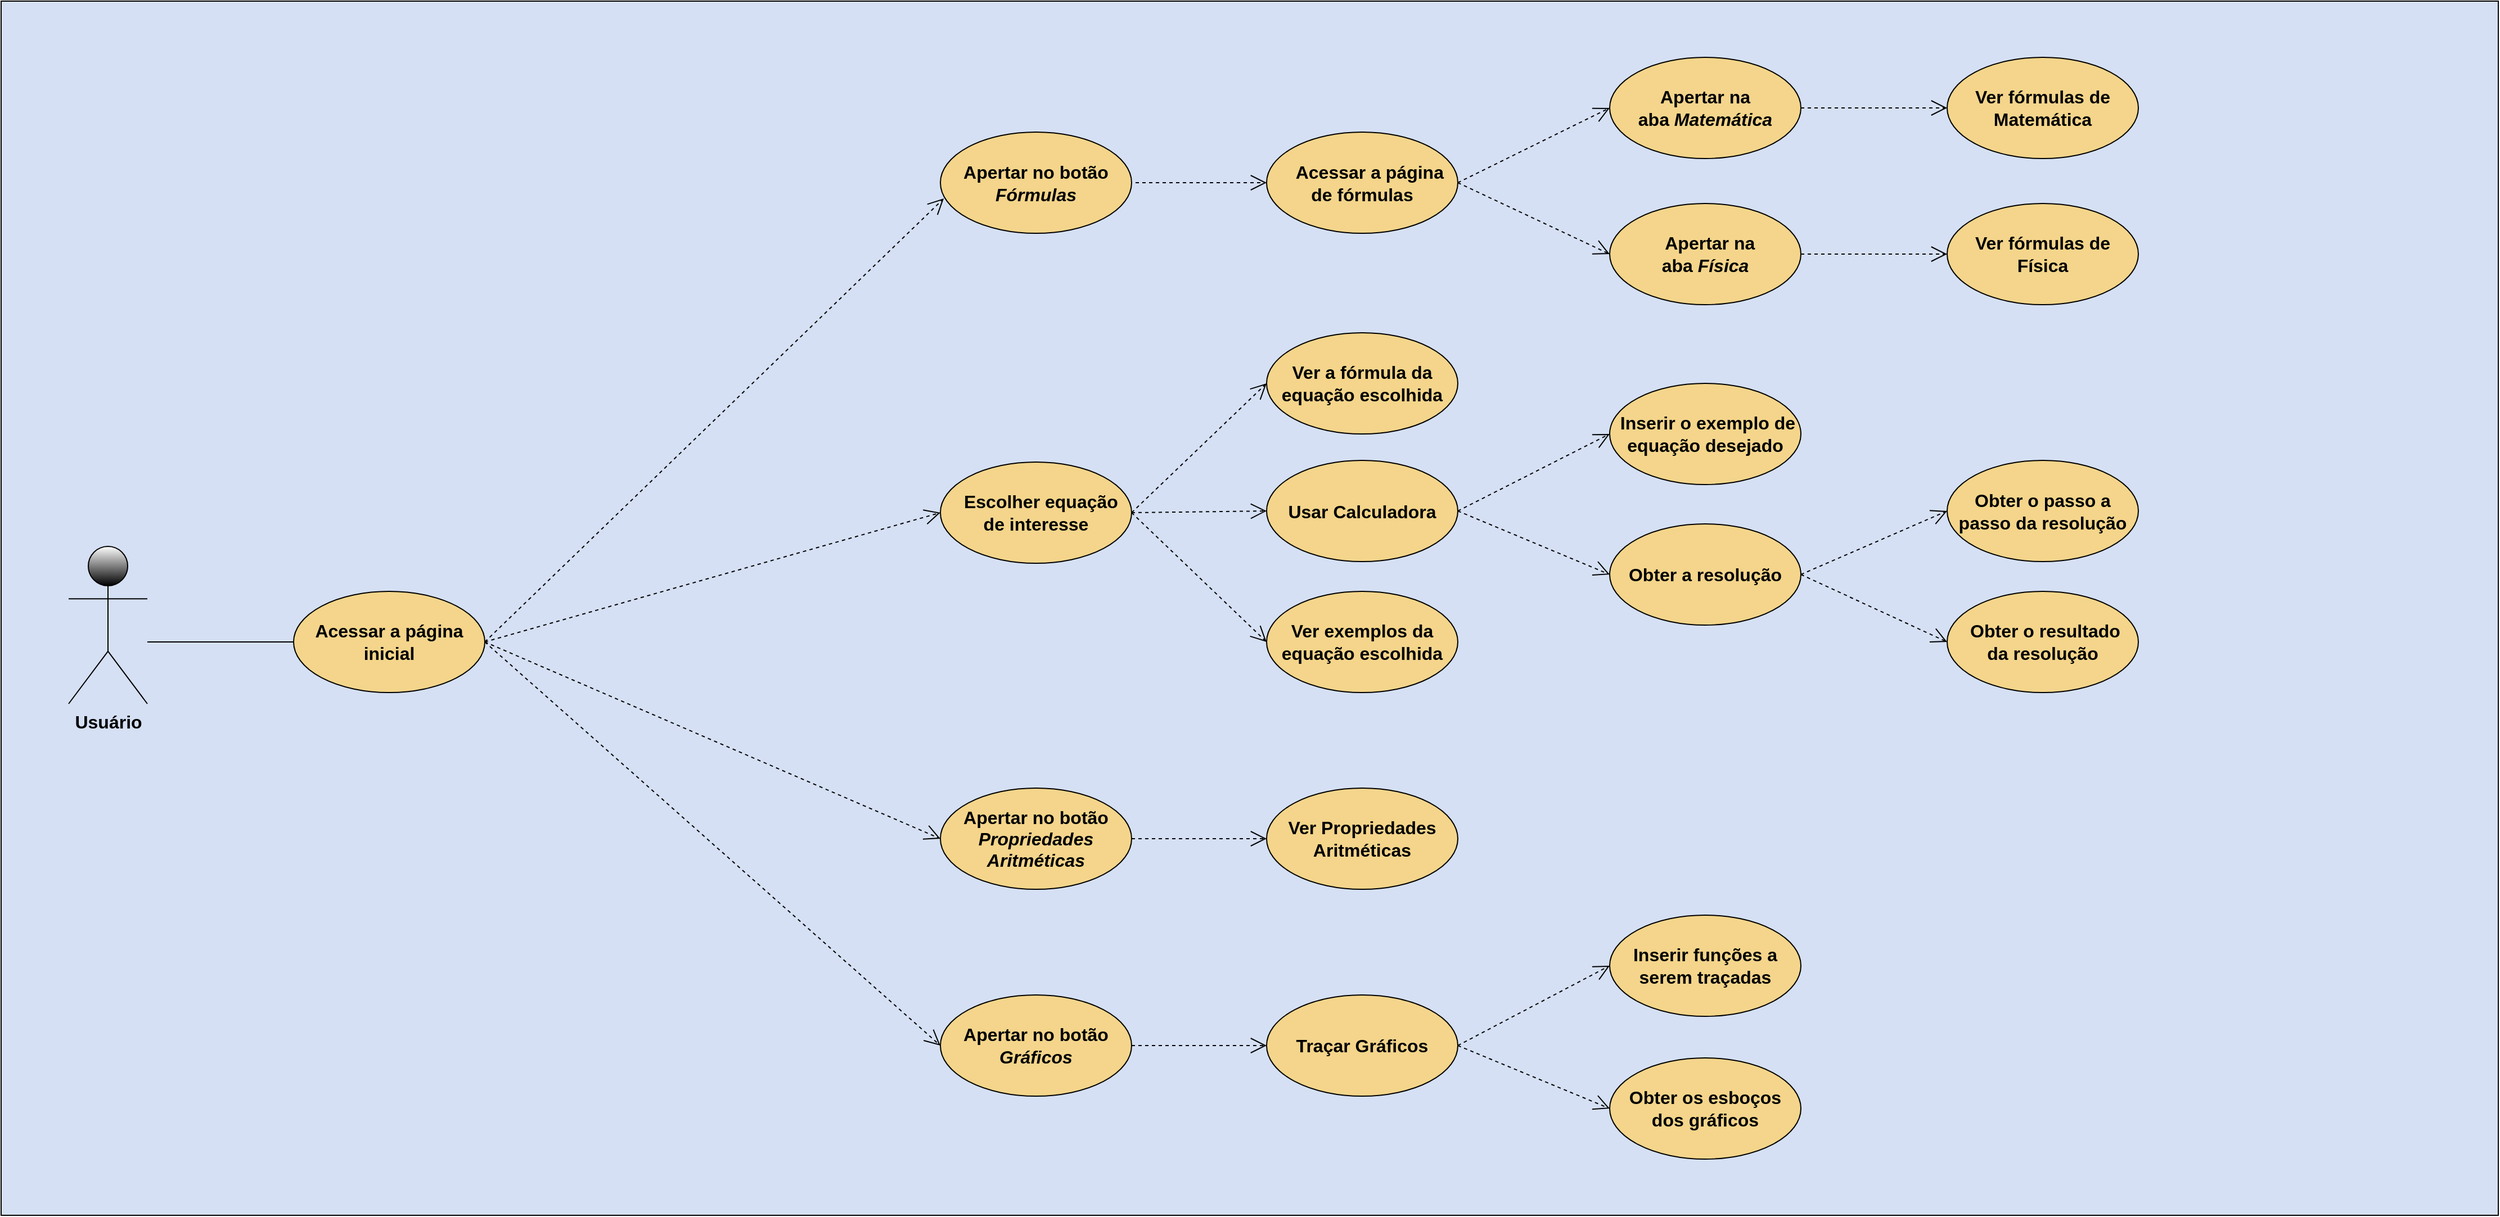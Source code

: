 <mxfile version="12.2.0" type="google" pages="1"><diagram id="8hX96dngQ7UvQWFekfMJ" name="Page-1"><mxGraphModel dx="1447" dy="2036" grid="1" gridSize="10" guides="1" tooltips="1" connect="1" arrows="1" fold="1" page="1" pageScale="1" pageWidth="827" pageHeight="1169" math="0" shadow="0"><root><mxCell id="0"/><mxCell id="1" parent="0"/><mxCell id="1Ve8rVDhpS7LAB9Z-r7l-7" value="" style="rounded=0;whiteSpace=wrap;html=1;fillColor=#D5E0F4;gradientColor=none;glass=0;shadow=0;comic=0;horizontal=1;" parent="1" vertex="1"><mxGeometry x="20" y="-230" width="2220" height="1080" as="geometry"/></mxCell><mxCell id="ty9Fuib25MKjbvo5HShc-1" value="&lt;b&gt;&lt;font style=&quot;font-size: 16px&quot;&gt;Usuário&lt;/font&gt;&lt;/b&gt;" style="shape=umlActor;verticalLabelPosition=bottom;labelBackgroundColor=#D5E0F4;verticalAlign=top;html=1;outlineConnect=0;gradientColor=#000000;" parent="1" vertex="1"><mxGeometry x="80" y="255" width="70" height="140" as="geometry"/></mxCell><mxCell id="1Ve8rVDhpS7LAB9Z-r7l-1" value="Apertar no botão &lt;i&gt;Fórmulas&lt;/i&gt;" style="ellipse;whiteSpace=wrap;html=1;fillColor=#F4D58B;fontSize=16;fontStyle=1" parent="1" vertex="1"><mxGeometry x="855" y="-113.5" width="170" height="90" as="geometry"/></mxCell><mxCell id="1Ve8rVDhpS7LAB9Z-r7l-2" value="&amp;nbsp; Escolher equação de interesse" style="ellipse;whiteSpace=wrap;html=1;fillColor=#F4D58B;fontSize=16;fontStyle=1" parent="1" vertex="1"><mxGeometry x="855" y="180" width="170" height="90" as="geometry"/></mxCell><mxCell id="1Ve8rVDhpS7LAB9Z-r7l-14" value="" style="endArrow=open;endFill=0;endSize=12;html=1;fontSize=16;entryX=0.018;entryY=0.656;entryDx=0;entryDy=0;entryPerimeter=0;dashed=1;startArrow=none;startFill=0;" parent="1" target="1Ve8rVDhpS7LAB9Z-r7l-1" edge="1"><mxGeometry width="160" relative="1" as="geometry"><mxPoint x="450" y="340" as="sourcePoint"/><mxPoint x="710" y="160" as="targetPoint"/></mxGeometry></mxCell><mxCell id="1Ve8rVDhpS7LAB9Z-r7l-18" value="Usar Calculadora" style="ellipse;whiteSpace=wrap;html=1;fillColor=#F4D58B;fontSize=16;fontStyle=1" parent="1" vertex="1"><mxGeometry x="1145" y="178.5" width="170" height="90" as="geometry"/></mxCell><mxCell id="1Ve8rVDhpS7LAB9Z-r7l-19" value="Traçar Gráficos" style="ellipse;whiteSpace=wrap;html=1;fillColor=#F4D58B;fontSize=16;fontStyle=1" parent="1" vertex="1"><mxGeometry x="1145" y="654" width="170" height="90" as="geometry"/></mxCell><mxCell id="1Ve8rVDhpS7LAB9Z-r7l-23" value="Obter os esboços dos gráficos" style="ellipse;whiteSpace=wrap;html=1;fillColor=#F4D58B;fontSize=16;fontStyle=1" parent="1" vertex="1"><mxGeometry x="1450" y="710" width="170" height="90" as="geometry"/></mxCell><mxCell id="1Ve8rVDhpS7LAB9Z-r7l-24" value="Inserir funções a serem traçadas" style="ellipse;whiteSpace=wrap;html=1;fillColor=#F4D58B;fontSize=16;fontStyle=1" parent="1" vertex="1"><mxGeometry x="1450" y="583" width="170" height="90" as="geometry"/></mxCell><mxCell id="1Ve8rVDhpS7LAB9Z-r7l-25" value="Apertar no botão &lt;i&gt;Gráficos&lt;/i&gt;" style="ellipse;whiteSpace=wrap;html=1;fillColor=#F4D58B;fontSize=16;fontStyle=1" parent="1" vertex="1"><mxGeometry x="855" y="654" width="170" height="90" as="geometry"/></mxCell><mxCell id="1Ve8rVDhpS7LAB9Z-r7l-28" value="Obter a resolução" style="ellipse;whiteSpace=wrap;html=1;fillColor=#F4D58B;fontSize=16;fontStyle=1" parent="1" vertex="1"><mxGeometry x="1450" y="235" width="170" height="90" as="geometry"/></mxCell><mxCell id="1Ve8rVDhpS7LAB9Z-r7l-31" value="" style="endArrow=open;endSize=12;dashed=1;html=1;labelBackgroundColor=#D5E0F4;fontSize=16;entryX=0;entryY=0.5;entryDx=0;entryDy=0;exitX=1;exitY=0.5;exitDx=0;exitDy=0;" parent="1" source="1Ve8rVDhpS7LAB9Z-r7l-2" target="1Ve8rVDhpS7LAB9Z-r7l-18" edge="1"><mxGeometry width="160" relative="1" as="geometry"><mxPoint x="1072.5" y="340" as="sourcePoint"/><mxPoint x="1232.5" y="340" as="targetPoint"/></mxGeometry></mxCell><mxCell id="1Ve8rVDhpS7LAB9Z-r7l-36" value="" style="endArrow=open;endSize=12;dashed=1;html=1;labelBackgroundColor=#D5E0F4;fontSize=16;exitX=1;exitY=0.5;exitDx=0;exitDy=0;entryX=0;entryY=0.5;entryDx=0;entryDy=0;" parent="1" source="1Ve8rVDhpS7LAB9Z-r7l-18" target="1Ve8rVDhpS7LAB9Z-r7l-28" edge="1"><mxGeometry width="160" relative="1" as="geometry"><mxPoint x="1422.5" y="340" as="sourcePoint"/><mxPoint x="1582.5" y="400" as="targetPoint"/></mxGeometry></mxCell><mxCell id="1Ve8rVDhpS7LAB9Z-r7l-37" value="Apertar no botão &lt;i&gt;Propriedades Aritméticas&lt;/i&gt;" style="ellipse;whiteSpace=wrap;html=1;fillColor=#F4D58B;fontSize=16;fontStyle=1" parent="1" vertex="1"><mxGeometry x="855" y="470" width="170" height="90" as="geometry"/></mxCell><mxCell id="1Ve8rVDhpS7LAB9Z-r7l-39" value="" style="endArrow=open;endFill=0;endSize=12;html=1;fontSize=16;entryX=0;entryY=0.5;entryDx=0;entryDy=0;startArrow=none;startFill=0;dashed=1;" parent="1" target="1Ve8rVDhpS7LAB9Z-r7l-37" edge="1"><mxGeometry width="160" relative="1" as="geometry"><mxPoint x="450" y="340" as="sourcePoint"/><mxPoint x="710.06" y="516" as="targetPoint"/></mxGeometry></mxCell><mxCell id="1Ve8rVDhpS7LAB9Z-r7l-40" value="" style="endArrow=open;endFill=0;endSize=12;html=1;fontSize=16;entryX=0;entryY=0.5;entryDx=0;entryDy=0;dashed=1;" parent="1" target="1Ve8rVDhpS7LAB9Z-r7l-25" edge="1"><mxGeometry width="160" relative="1" as="geometry"><mxPoint x="450" y="340" as="sourcePoint"/><mxPoint x="715.0" y="515" as="targetPoint"/></mxGeometry></mxCell><mxCell id="1Ve8rVDhpS7LAB9Z-r7l-41" value="" style="endArrow=open;endSize=12;dashed=1;html=1;labelBackgroundColor=#D5E0F4;fontSize=16;entryX=0;entryY=0.5;entryDx=0;entryDy=0;exitX=1;exitY=0.5;exitDx=0;exitDy=0;" parent="1" source="1Ve8rVDhpS7LAB9Z-r7l-25" target="1Ve8rVDhpS7LAB9Z-r7l-19" edge="1"><mxGeometry width="160" relative="1" as="geometry"><mxPoint x="1025" y="698" as="sourcePoint"/><mxPoint x="1205" y="698" as="targetPoint"/></mxGeometry></mxCell><mxCell id="1Ve8rVDhpS7LAB9Z-r7l-42" value="" style="endArrow=open;endSize=12;dashed=1;html=1;labelBackgroundColor=#D5E0F4;fontSize=16;exitX=1;exitY=0.5;exitDx=0;exitDy=0;entryX=0;entryY=0.5;entryDx=0;entryDy=0;" parent="1" source="1Ve8rVDhpS7LAB9Z-r7l-19" target="1Ve8rVDhpS7LAB9Z-r7l-24" edge="1"><mxGeometry width="160" relative="1" as="geometry"><mxPoint x="1375" y="699.0" as="sourcePoint"/><mxPoint x="1535" y="645.5" as="targetPoint"/></mxGeometry></mxCell><mxCell id="1Ve8rVDhpS7LAB9Z-r7l-43" value="" style="endArrow=open;endSize=12;dashed=1;html=1;labelBackgroundColor=#D5E0F4;fontSize=16;exitX=1;exitY=0.5;exitDx=0;exitDy=0;entryX=0;entryY=0.5;entryDx=0;entryDy=0;" parent="1" source="1Ve8rVDhpS7LAB9Z-r7l-19" target="1Ve8rVDhpS7LAB9Z-r7l-23" edge="1"><mxGeometry width="160" relative="1" as="geometry"><mxPoint x="1375" y="699" as="sourcePoint"/><mxPoint x="1535" y="759" as="targetPoint"/></mxGeometry></mxCell><mxCell id="NG38dH-DtBoQjAOGebyT-4" value="Apertar na aba&amp;nbsp;&lt;i&gt;Matemática&lt;/i&gt;" style="ellipse;whiteSpace=wrap;html=1;fillColor=#F4D58B;fontSize=16;fontStyle=1" parent="1" vertex="1"><mxGeometry x="1450" y="-180" width="170" height="90" as="geometry"/></mxCell><mxCell id="NG38dH-DtBoQjAOGebyT-6" value="" style="endArrow=open;endSize=12;dashed=1;html=1;labelBackgroundColor=#D5E0F4;fontSize=16;entryX=0;entryY=0.5;entryDx=0;entryDy=0;exitX=1;exitY=0.5;exitDx=0;exitDy=0;" parent="1" source="9iWM2V6WYz2EzjyKN09f-1" target="NG38dH-DtBoQjAOGebyT-4" edge="1"><mxGeometry width="160" relative="1" as="geometry"><mxPoint x="1026.5" y="-43.5" as="sourcePoint"/><mxPoint x="1186.5" y="-140" as="targetPoint"/></mxGeometry></mxCell><mxCell id="NG38dH-DtBoQjAOGebyT-8" value="" style="endArrow=open;endSize=12;dashed=1;html=1;labelBackgroundColor=#D5E0F4;fontSize=16;entryX=0;entryY=0.5;entryDx=0;entryDy=0;exitX=1;exitY=0.5;exitDx=0;exitDy=0;" parent="1" source="9iWM2V6WYz2EzjyKN09f-1" target="NG38dH-DtBoQjAOGebyT-9" edge="1"><mxGeometry width="160" relative="1" as="geometry"><mxPoint x="1026.5" y="-43.5" as="sourcePoint"/><mxPoint x="1186.5" y="53" as="targetPoint"/></mxGeometry></mxCell><mxCell id="NG38dH-DtBoQjAOGebyT-9" value="&amp;nbsp; Apertar na aba&amp;nbsp;&lt;i&gt;Física&lt;/i&gt;" style="ellipse;whiteSpace=wrap;html=1;fillColor=#F4D58B;fontSize=16;fontStyle=1" parent="1" vertex="1"><mxGeometry x="1450" y="-50" width="170" height="90" as="geometry"/></mxCell><mxCell id="9iWM2V6WYz2EzjyKN09f-1" value="&amp;nbsp; &amp;nbsp;Acessar a página de fórmulas" style="ellipse;whiteSpace=wrap;html=1;fillColor=#F4D58B;fontSize=16;fontStyle=1" parent="1" vertex="1"><mxGeometry x="1145" y="-113.5" width="170" height="90" as="geometry"/></mxCell><mxCell id="9iWM2V6WYz2EzjyKN09f-2" value="" style="endArrow=open;endSize=12;dashed=1;html=1;labelBackgroundColor=#D5E0F4;fontSize=16;entryX=0;entryY=0.5;entryDx=0;entryDy=0;" parent="1" target="9iWM2V6WYz2EzjyKN09f-1" edge="1"><mxGeometry width="160" relative="1" as="geometry"><mxPoint x="1028.5" y="-68.5" as="sourcePoint"/><mxPoint x="1208.5" y="-68.5" as="targetPoint"/></mxGeometry></mxCell><mxCell id="9iWM2V6WYz2EzjyKN09f-6" value="" style="endArrow=open;endSize=12;dashed=1;html=1;labelBackgroundColor=#D5E0F4;fontSize=16;entryX=0;entryY=0.5;entryDx=0;entryDy=0;exitX=1;exitY=0.5;exitDx=0;exitDy=0;" parent="1" source="ULCkPYoMsqLDjz1L-qw5-4" target="1Ve8rVDhpS7LAB9Z-r7l-2" edge="1"><mxGeometry width="160" relative="1" as="geometry"><mxPoint x="732.5" y="340" as="sourcePoint"/><mxPoint x="972.5" y="340" as="targetPoint"/></mxGeometry></mxCell><mxCell id="9iWM2V6WYz2EzjyKN09f-7" value="Ver a fórmula da equação escolhida" style="ellipse;whiteSpace=wrap;html=1;fillColor=#F4D58B;fontSize=16;fontStyle=1" parent="1" vertex="1"><mxGeometry x="1145" y="65" width="170" height="90" as="geometry"/></mxCell><mxCell id="9iWM2V6WYz2EzjyKN09f-10" value="Ver fórmulas de Matemática" style="ellipse;whiteSpace=wrap;html=1;fillColor=#F4D58B;fontSize=16;fontStyle=1" parent="1" vertex="1"><mxGeometry x="1750" y="-180" width="170" height="90" as="geometry"/></mxCell><mxCell id="9iWM2V6WYz2EzjyKN09f-11" value="" style="endArrow=open;endSize=12;dashed=1;html=1;labelBackgroundColor=#D5E0F4;fontSize=16;entryX=0;entryY=0.5;entryDx=0;entryDy=0;exitX=1;exitY=0.5;exitDx=0;exitDy=0;" parent="1" source="NG38dH-DtBoQjAOGebyT-4" target="9iWM2V6WYz2EzjyKN09f-10" edge="1"><mxGeometry width="160" relative="1" as="geometry"><mxPoint x="1325.0" y="-58.5" as="sourcePoint"/><mxPoint x="1495.0" y="-125" as="targetPoint"/></mxGeometry></mxCell><mxCell id="9iWM2V6WYz2EzjyKN09f-12" value="Ver fórmulas de Física" style="ellipse;whiteSpace=wrap;html=1;fillColor=#F4D58B;fontSize=16;fontStyle=1" parent="1" vertex="1"><mxGeometry x="1750" y="-50" width="170" height="90" as="geometry"/></mxCell><mxCell id="9iWM2V6WYz2EzjyKN09f-13" value="" style="endArrow=open;endSize=12;dashed=1;html=1;labelBackgroundColor=#D5E0F4;fontSize=16;entryX=0;entryY=0.5;entryDx=0;entryDy=0;exitX=1;exitY=0.5;exitDx=0;exitDy=0;" parent="1" source="NG38dH-DtBoQjAOGebyT-9" target="9iWM2V6WYz2EzjyKN09f-12" edge="1"><mxGeometry width="160" relative="1" as="geometry"><mxPoint x="1325.0" y="-58.5" as="sourcePoint"/><mxPoint x="1495.0" y="31.5" as="targetPoint"/></mxGeometry></mxCell><mxCell id="9iWM2V6WYz2EzjyKN09f-14" value="" style="endArrow=open;endSize=12;dashed=1;html=1;labelBackgroundColor=#D5E0F4;fontSize=16;entryX=0;entryY=0.5;entryDx=0;entryDy=0;exitX=1;exitY=0.5;exitDx=0;exitDy=0;" parent="1" source="1Ve8rVDhpS7LAB9Z-r7l-2" target="9iWM2V6WYz2EzjyKN09f-7" edge="1"><mxGeometry width="160" relative="1" as="geometry"><mxPoint x="1022.5" y="338" as="sourcePoint"/><mxPoint x="1192.5" y="338" as="targetPoint"/></mxGeometry></mxCell><mxCell id="9iWM2V6WYz2EzjyKN09f-15" value="Ver exemplos da equação escolhida" style="ellipse;whiteSpace=wrap;html=1;fillColor=#F4D58B;fontSize=16;fontStyle=1" parent="1" vertex="1"><mxGeometry x="1145" y="295" width="170" height="90" as="geometry"/></mxCell><mxCell id="9iWM2V6WYz2EzjyKN09f-16" value="" style="endArrow=open;endSize=12;dashed=1;html=1;labelBackgroundColor=#D5E0F4;fontSize=16;entryX=0;entryY=0.5;entryDx=0;entryDy=0;exitX=1;exitY=0.5;exitDx=0;exitDy=0;" parent="1" source="1Ve8rVDhpS7LAB9Z-r7l-2" target="9iWM2V6WYz2EzjyKN09f-15" edge="1"><mxGeometry width="160" relative="1" as="geometry"><mxPoint x="1032.5" y="350" as="sourcePoint"/><mxPoint x="1202.5" y="350" as="targetPoint"/></mxGeometry></mxCell><mxCell id="1Ve8rVDhpS7LAB9Z-r7l-27" value="&amp;nbsp;Inserir o exemplo de equação desejado" style="ellipse;whiteSpace=wrap;html=1;fillColor=#F4D58B;fontSize=16;fontStyle=1" parent="1" vertex="1"><mxGeometry x="1450" y="110" width="170" height="90" as="geometry"/></mxCell><mxCell id="9iWM2V6WYz2EzjyKN09f-17" value="" style="endArrow=open;endSize=12;dashed=1;html=1;labelBackgroundColor=#D5E0F4;fontSize=16;exitX=1;exitY=0.5;exitDx=0;exitDy=0;entryX=0;entryY=0.5;entryDx=0;entryDy=0;" parent="1" source="1Ve8rVDhpS7LAB9Z-r7l-18" target="1Ve8rVDhpS7LAB9Z-r7l-27" edge="1"><mxGeometry width="160" relative="1" as="geometry"><mxPoint x="1362.5" y="340" as="sourcePoint"/><mxPoint x="1582.5" y="285" as="targetPoint"/></mxGeometry></mxCell><mxCell id="9iWM2V6WYz2EzjyKN09f-18" value="" style="endArrow=open;endSize=12;dashed=1;html=1;labelBackgroundColor=#D5E0F4;fontSize=16;entryX=0;entryY=0.5;entryDx=0;entryDy=0;exitX=1;exitY=0.5;exitDx=0;exitDy=0;" parent="1" source="1Ve8rVDhpS7LAB9Z-r7l-28" target="9iWM2V6WYz2EzjyKN09f-19" edge="1"><mxGeometry width="160" relative="1" as="geometry"><mxPoint x="1660.5" y="400" as="sourcePoint"/><mxPoint x="1788.5" y="460" as="targetPoint"/></mxGeometry></mxCell><mxCell id="9iWM2V6WYz2EzjyKN09f-19" value="Obter o passo a passo da resolução" style="ellipse;whiteSpace=wrap;html=1;fillColor=#F4D58B;fontSize=16;fontStyle=1" parent="1" vertex="1"><mxGeometry x="1750" y="178.5" width="170" height="90" as="geometry"/></mxCell><mxCell id="9iWM2V6WYz2EzjyKN09f-20" value="&amp;nbsp; Obter o resultado&amp;nbsp; da resolução" style="ellipse;whiteSpace=wrap;html=1;fillColor=#F4D58B;fontSize=16;fontStyle=1" parent="1" vertex="1"><mxGeometry x="1750" y="295" width="170" height="90" as="geometry"/></mxCell><mxCell id="9iWM2V6WYz2EzjyKN09f-21" value="" style="endArrow=open;endSize=12;dashed=1;html=1;labelBackgroundColor=#D5E0F4;fontSize=16;entryX=0;entryY=0.5;entryDx=0;entryDy=0;exitX=1;exitY=0.5;exitDx=0;exitDy=0;" parent="1" source="1Ve8rVDhpS7LAB9Z-r7l-28" target="9iWM2V6WYz2EzjyKN09f-20" edge="1"><mxGeometry width="160" relative="1" as="geometry"><mxPoint x="1670.5" y="410" as="sourcePoint"/><mxPoint x="1757.5" y="360" as="targetPoint"/></mxGeometry></mxCell><mxCell id="9iWM2V6WYz2EzjyKN09f-22" value="Ver Propriedades Aritméticas" style="ellipse;whiteSpace=wrap;html=1;fillColor=#F4D58B;fontSize=16;fontStyle=1" parent="1" vertex="1"><mxGeometry x="1145" y="470" width="170" height="90" as="geometry"/></mxCell><mxCell id="9iWM2V6WYz2EzjyKN09f-23" value="" style="endArrow=open;endSize=12;dashed=1;html=1;labelBackgroundColor=#D5E0F4;fontSize=16;entryX=0;entryY=0.5;entryDx=0;entryDy=0;exitX=1;exitY=0.5;exitDx=0;exitDy=0;" parent="1" source="1Ve8rVDhpS7LAB9Z-r7l-37" target="9iWM2V6WYz2EzjyKN09f-22" edge="1"><mxGeometry width="160" relative="1" as="geometry"><mxPoint x="1035" y="345" as="sourcePoint"/><mxPoint x="1155.0" y="345" as="targetPoint"/></mxGeometry></mxCell><mxCell id="ULCkPYoMsqLDjz1L-qw5-3" value="" style="endArrow=none;endFill=0;endSize=12;html=1;fontSize=16;entryX=0;entryY=0.5;entryDx=0;entryDy=0;" edge="1" parent="1" target="ULCkPYoMsqLDjz1L-qw5-4"><mxGeometry width="160" relative="1" as="geometry"><mxPoint x="150" y="340" as="sourcePoint"/><mxPoint x="555" y="325" as="targetPoint"/></mxGeometry></mxCell><mxCell id="ULCkPYoMsqLDjz1L-qw5-4" value="Acessar a página inicial" style="ellipse;whiteSpace=wrap;html=1;fillColor=#F4D58B;fontSize=16;fontStyle=1" vertex="1" parent="1"><mxGeometry x="280" y="295" width="170" height="90" as="geometry"/></mxCell></root></mxGraphModel></diagram></mxfile>